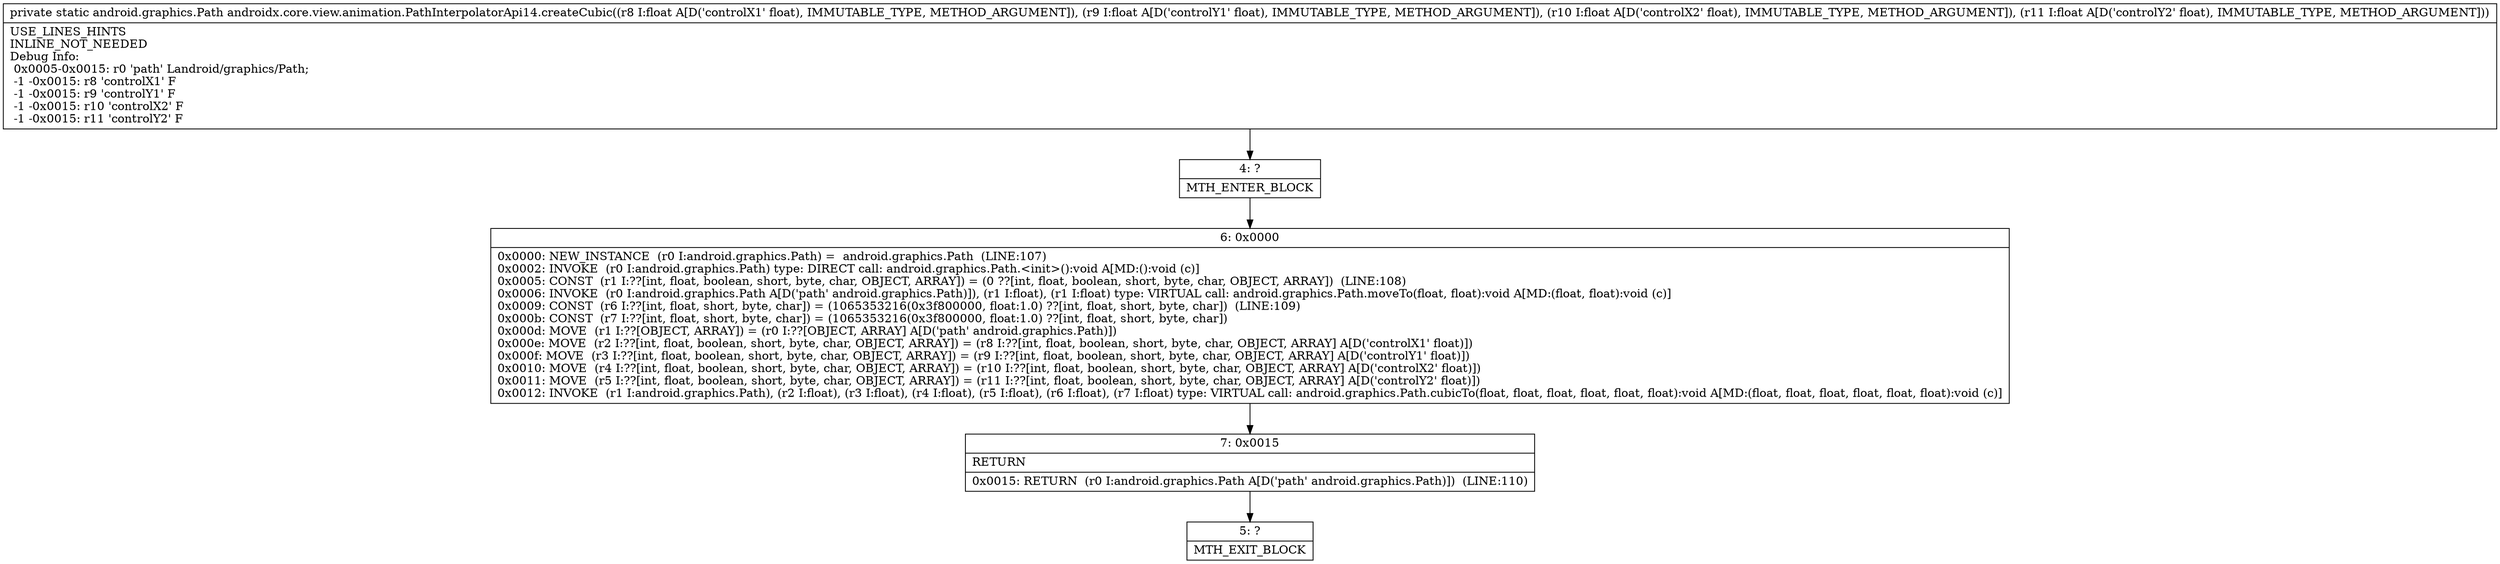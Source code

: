 digraph "CFG forandroidx.core.view.animation.PathInterpolatorApi14.createCubic(FFFF)Landroid\/graphics\/Path;" {
Node_4 [shape=record,label="{4\:\ ?|MTH_ENTER_BLOCK\l}"];
Node_6 [shape=record,label="{6\:\ 0x0000|0x0000: NEW_INSTANCE  (r0 I:android.graphics.Path) =  android.graphics.Path  (LINE:107)\l0x0002: INVOKE  (r0 I:android.graphics.Path) type: DIRECT call: android.graphics.Path.\<init\>():void A[MD:():void (c)]\l0x0005: CONST  (r1 I:??[int, float, boolean, short, byte, char, OBJECT, ARRAY]) = (0 ??[int, float, boolean, short, byte, char, OBJECT, ARRAY])  (LINE:108)\l0x0006: INVOKE  (r0 I:android.graphics.Path A[D('path' android.graphics.Path)]), (r1 I:float), (r1 I:float) type: VIRTUAL call: android.graphics.Path.moveTo(float, float):void A[MD:(float, float):void (c)]\l0x0009: CONST  (r6 I:??[int, float, short, byte, char]) = (1065353216(0x3f800000, float:1.0) ??[int, float, short, byte, char])  (LINE:109)\l0x000b: CONST  (r7 I:??[int, float, short, byte, char]) = (1065353216(0x3f800000, float:1.0) ??[int, float, short, byte, char]) \l0x000d: MOVE  (r1 I:??[OBJECT, ARRAY]) = (r0 I:??[OBJECT, ARRAY] A[D('path' android.graphics.Path)]) \l0x000e: MOVE  (r2 I:??[int, float, boolean, short, byte, char, OBJECT, ARRAY]) = (r8 I:??[int, float, boolean, short, byte, char, OBJECT, ARRAY] A[D('controlX1' float)]) \l0x000f: MOVE  (r3 I:??[int, float, boolean, short, byte, char, OBJECT, ARRAY]) = (r9 I:??[int, float, boolean, short, byte, char, OBJECT, ARRAY] A[D('controlY1' float)]) \l0x0010: MOVE  (r4 I:??[int, float, boolean, short, byte, char, OBJECT, ARRAY]) = (r10 I:??[int, float, boolean, short, byte, char, OBJECT, ARRAY] A[D('controlX2' float)]) \l0x0011: MOVE  (r5 I:??[int, float, boolean, short, byte, char, OBJECT, ARRAY]) = (r11 I:??[int, float, boolean, short, byte, char, OBJECT, ARRAY] A[D('controlY2' float)]) \l0x0012: INVOKE  (r1 I:android.graphics.Path), (r2 I:float), (r3 I:float), (r4 I:float), (r5 I:float), (r6 I:float), (r7 I:float) type: VIRTUAL call: android.graphics.Path.cubicTo(float, float, float, float, float, float):void A[MD:(float, float, float, float, float, float):void (c)]\l}"];
Node_7 [shape=record,label="{7\:\ 0x0015|RETURN\l|0x0015: RETURN  (r0 I:android.graphics.Path A[D('path' android.graphics.Path)])  (LINE:110)\l}"];
Node_5 [shape=record,label="{5\:\ ?|MTH_EXIT_BLOCK\l}"];
MethodNode[shape=record,label="{private static android.graphics.Path androidx.core.view.animation.PathInterpolatorApi14.createCubic((r8 I:float A[D('controlX1' float), IMMUTABLE_TYPE, METHOD_ARGUMENT]), (r9 I:float A[D('controlY1' float), IMMUTABLE_TYPE, METHOD_ARGUMENT]), (r10 I:float A[D('controlX2' float), IMMUTABLE_TYPE, METHOD_ARGUMENT]), (r11 I:float A[D('controlY2' float), IMMUTABLE_TYPE, METHOD_ARGUMENT]))  | USE_LINES_HINTS\lINLINE_NOT_NEEDED\lDebug Info:\l  0x0005\-0x0015: r0 'path' Landroid\/graphics\/Path;\l  \-1 \-0x0015: r8 'controlX1' F\l  \-1 \-0x0015: r9 'controlY1' F\l  \-1 \-0x0015: r10 'controlX2' F\l  \-1 \-0x0015: r11 'controlY2' F\l}"];
MethodNode -> Node_4;Node_4 -> Node_6;
Node_6 -> Node_7;
Node_7 -> Node_5;
}

